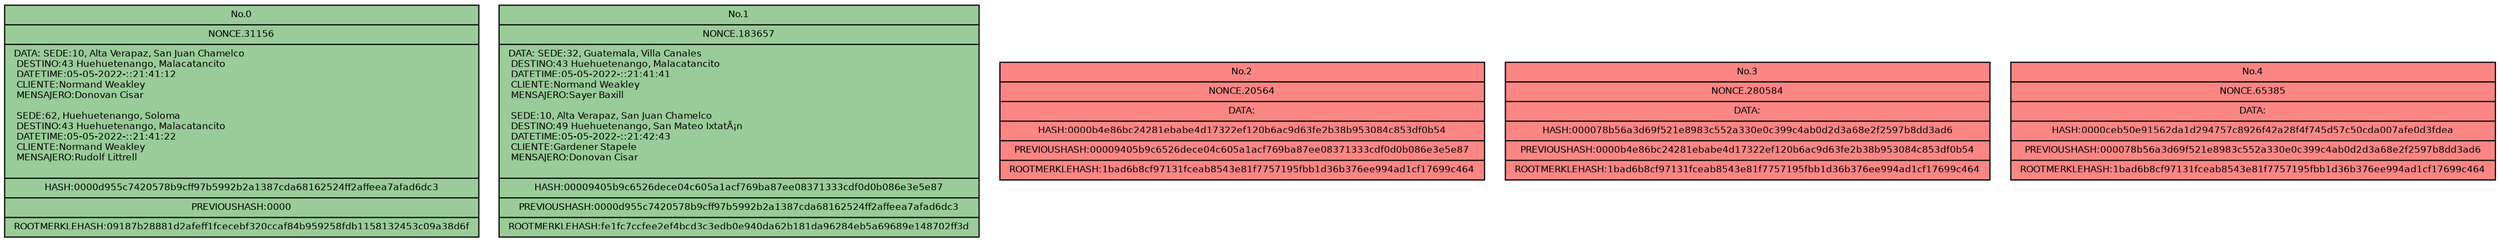 digraph Couriers {
    
    //Tipo de fuente
    fontname = "Bitstream Vera Sans"
    
    //Tamaño de fuente
    fontsize = 8

    //Nodos con tipo de fuente establecido, tamaño de fuente
    //"shape = record" nos permite definir la estructura de los nodos
    //a través de cierta sintaxis en los labels
    //"style=filled" para que se rellene con el color que le indiquemos
    node [fontname = "Bitstream Vera Sans" fontsize = 8 shape = "record" style = filled;]
    edge [arrowtail = "empty"]

    //Bloque en verde con la data que contiene
	Bloque1507622901[
        label = "{
            No.0
            |NONCE.31156
            |DATA:
            SEDE:10, Alta Verapaz, San Juan Chamelco \l
            DESTINO:43 Huehuetenango, Malacatancito \l
            DATETIME:05-05-2022-::21:41:12 \l
            CLIENTE:Normand Weakley \l
            MENSAJERO:Donovan Cisar \l\n
            SEDE:62, Huehuetenango, Soloma \l
            DESTINO:43 Huehuetenango, Malacatancito \l
            DATETIME:05-05-2022-::21:41:22 \l
            CLIENTE:Normand Weakley \l
            MENSAJERO:Rudolf Littrell \l\n
            |HASH:0000d955c7420578b9cff97b5992b2a1387cda68162524ff2affeea7afad6dc3
            |PREVIOUSHASH:0000
            |ROOTMERKLEHASH:09187b28881d2afeff1fcecebf320ccaf84b959258fdb1158132453c09a38d6f
        }"
	    fillcolor = "#99cc99";
	]	
    
    //Bloque en verde con la data que contiene
    Bloque252872022[
        label = "{
            No.1
            |NONCE.183657
            |DATA:
            SEDE:32, Guatemala, Villa Canales \l
            DESTINO:43 Huehuetenango, Malacatancito \l
            DATETIME:05-05-2022-::21:41:41 \l
            CLIENTE:Normand Weakley \l
            MENSAJERO:Sayer Baxill \l\n
            SEDE:10, Alta Verapaz, San Juan Chamelco \l
            DESTINO:49 Huehuetenango, San Mateo IxtatÃ¡n \l
            DATETIME:05-05-2022-::21:42:43 \l
            CLIENTE:Gardener Stapele \l
            MENSAJERO:Donovan Cisar \l\n
            |HASH:00009405b9c6526dece04c605a1acf769ba87ee08371333cdf0d0b086e3e5e87
            |PREVIOUSHASH:0000d955c7420578b9cff97b5992b2a1387cda68162524ff2affeea7afad6dc3
            |ROOTMERKLEHASH:fe1fc7ccfee2ef4bcd3c3edb0e940da62b181da96284eb5a69689e148702ff3d
        }"
	    fillcolor = "#99cc99";
	]	
    
    //Bloque en rojo sin data
    Bloque2053706400[
        label = "{
            No.2
            |NONCE.20564
            |DATA:
            |HASH:0000b4e86bc24281ebabe4d17322ef120b6ac9d63fe2b38b953084c853df0b54
            |PREVIOUSHASH:00009405b9c6526dece04c605a1acf769ba87ee08371333cdf0d0b086e3e5e87
            |ROOTMERKLEHASH:1bad6b8cf97131fceab8543e81f7757195fbb1d36b376ee994ad1cf17699c464
        }"
	    fillcolor = "#fb8684";
	]	

    //Bloque en rojo sin data
    Bloque112903163[
        label = "{
            No.3
            |NONCE.280584
            |DATA:
            |HASH:000078b56a3d69f521e8983c552a330e0c399c4ab0d2d3a68e2f2597b8dd3ad6
            |PREVIOUSHASH:0000b4e86bc24281ebabe4d17322ef120b6ac9d63fe2b38b953084c853df0b54
            |ROOTMERKLEHASH:1bad6b8cf97131fceab8543e81f7757195fbb1d36b376ee994ad1cf17699c464
        }"
	    fillcolor = "#fb8684";
	]	
    
    //Bloque en rojo sin data
    Bloque1008940814[
        label = "{
            No.4
            |NONCE.65385
            |DATA:
            |HASH:0000ceb50e91562da1d294757c8926f42a28f4f745d57c50cda007afe0d3fdea
            |PREVIOUSHASH:000078b56a3d69f521e8983c552a330e0c399c4ab0d2d3a68e2f2597b8dd3ad6
            |ROOTMERKLEHASH:1bad6b8cf97131fceab8543e81f7757195fbb1d36b376ee994ad1cf17699c464
        }"
        fillcolor = "#fb8684";
    ]
}